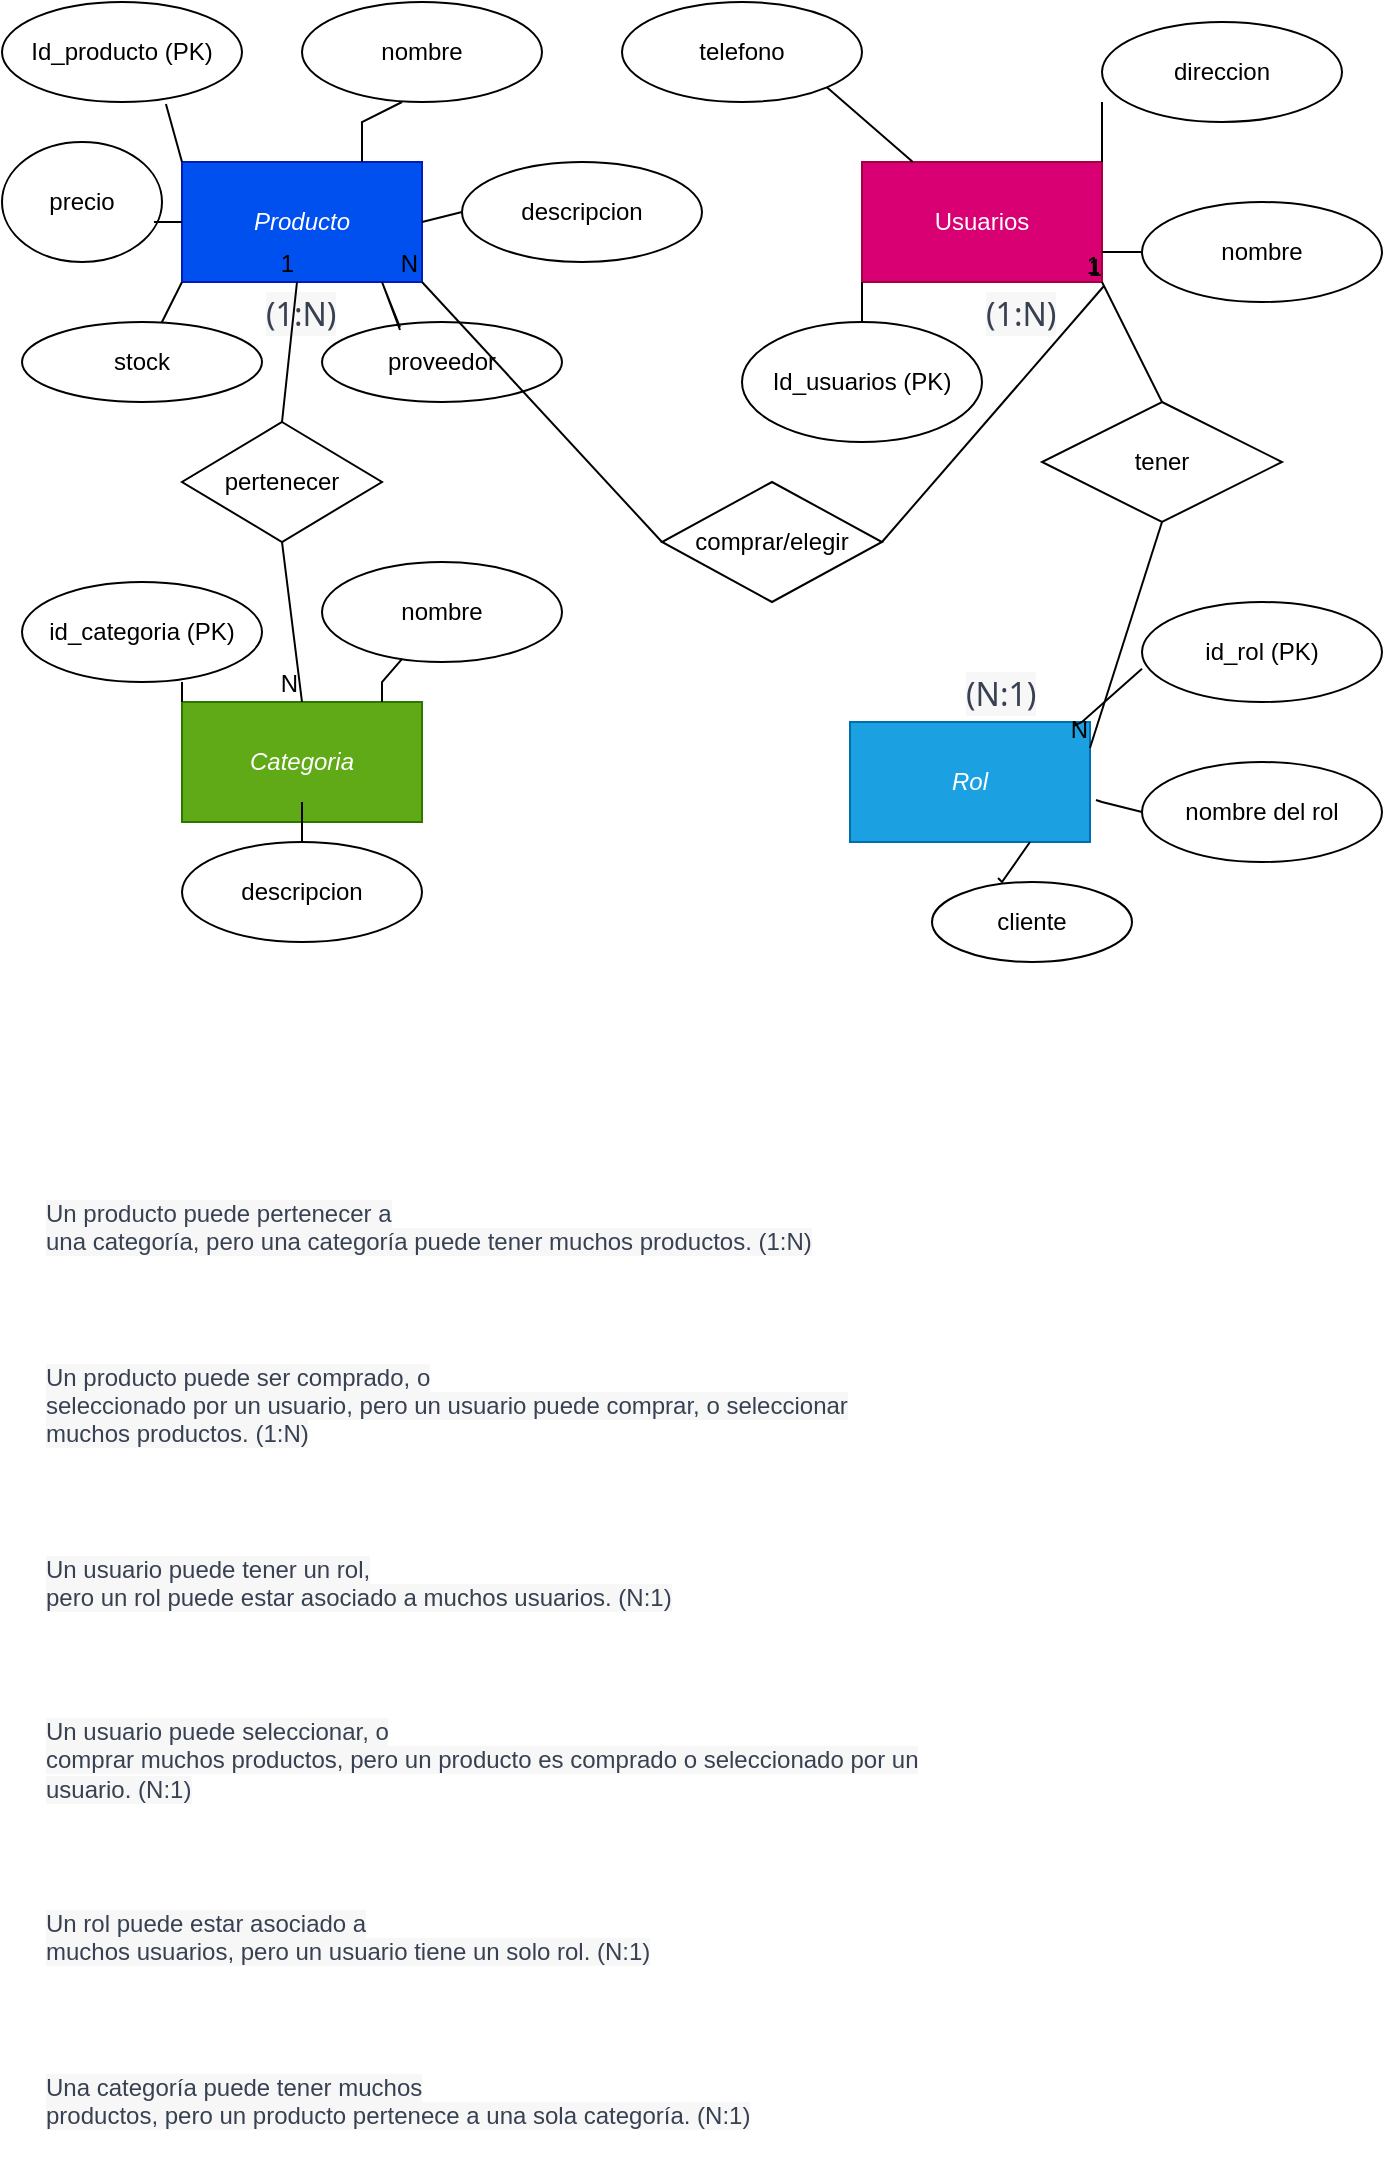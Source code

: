 <mxfile version="21.7.2" type="device">
  <diagram name="Página-1" id="M5GFfaLVcnrqiDl_ZwPC">
    <mxGraphModel dx="1659" dy="473" grid="1" gridSize="10" guides="1" tooltips="1" connect="1" arrows="1" fold="1" page="1" pageScale="1" pageWidth="827" pageHeight="1169" math="0" shadow="0">
      <root>
        <mxCell id="0" />
        <mxCell id="1" parent="0" />
        <object label="Producto" id="g55L8w_lkAx7v0pYMvu_-1">
          <mxCell style="rounded=0;whiteSpace=wrap;html=1;fontStyle=2;fillColor=#0050ef;strokeColor=#001DBC;fontColor=#ffffff;" vertex="1" parent="1">
            <mxGeometry x="80" y="80" width="120" height="60" as="geometry" />
          </mxCell>
        </object>
        <mxCell id="g55L8w_lkAx7v0pYMvu_-2" value="Usuarios" style="rounded=0;whiteSpace=wrap;html=1;fillColor=#d80073;strokeColor=#A50040;fontColor=#ffffff;" vertex="1" parent="1">
          <mxGeometry x="420" y="80" width="120" height="60" as="geometry" />
        </mxCell>
        <mxCell id="g55L8w_lkAx7v0pYMvu_-3" value="Categoria" style="rounded=0;whiteSpace=wrap;html=1;fontStyle=2;fillColor=#60a917;strokeColor=#2D7600;fontColor=#ffffff;" vertex="1" parent="1">
          <mxGeometry x="80" y="350" width="120" height="60" as="geometry" />
        </mxCell>
        <mxCell id="g55L8w_lkAx7v0pYMvu_-4" value="Rol" style="rounded=0;whiteSpace=wrap;html=1;fontStyle=2;fillColor=#1ba1e2;strokeColor=#006EAF;fontColor=#ffffff;" vertex="1" parent="1">
          <mxGeometry x="414" y="360" width="120" height="60" as="geometry" />
        </mxCell>
        <mxCell id="g55L8w_lkAx7v0pYMvu_-6" value="direccion" style="ellipse;whiteSpace=wrap;html=1;" vertex="1" parent="1">
          <mxGeometry x="540" y="10" width="120" height="50" as="geometry" />
        </mxCell>
        <mxCell id="g55L8w_lkAx7v0pYMvu_-7" value="nombre" style="ellipse;whiteSpace=wrap;html=1;" vertex="1" parent="1">
          <mxGeometry x="560" y="100" width="120" height="50" as="geometry" />
        </mxCell>
        <mxCell id="g55L8w_lkAx7v0pYMvu_-8" value="telefono" style="ellipse;whiteSpace=wrap;html=1;" vertex="1" parent="1">
          <mxGeometry x="300" width="120" height="50" as="geometry" />
        </mxCell>
        <mxCell id="g55L8w_lkAx7v0pYMvu_-9" value="Id_usuarios (PK)" style="ellipse;whiteSpace=wrap;html=1;" vertex="1" parent="1">
          <mxGeometry x="360" y="160" width="120" height="60" as="geometry" />
        </mxCell>
        <mxCell id="g55L8w_lkAx7v0pYMvu_-10" value="id_rol (PK)" style="ellipse;whiteSpace=wrap;html=1;" vertex="1" parent="1">
          <mxGeometry x="560" y="300" width="120" height="50" as="geometry" />
        </mxCell>
        <mxCell id="g55L8w_lkAx7v0pYMvu_-11" value="nombre del rol" style="ellipse;whiteSpace=wrap;html=1;" vertex="1" parent="1">
          <mxGeometry x="560" y="380" width="120" height="50" as="geometry" />
        </mxCell>
        <mxCell id="g55L8w_lkAx7v0pYMvu_-12" value="id_categoria (PK)" style="ellipse;whiteSpace=wrap;html=1;" vertex="1" parent="1">
          <mxGeometry y="290" width="120" height="50" as="geometry" />
        </mxCell>
        <mxCell id="g55L8w_lkAx7v0pYMvu_-13" value="nombre" style="ellipse;whiteSpace=wrap;html=1;" vertex="1" parent="1">
          <mxGeometry x="150" y="280" width="120" height="50" as="geometry" />
        </mxCell>
        <mxCell id="g55L8w_lkAx7v0pYMvu_-14" value="descripcion" style="ellipse;whiteSpace=wrap;html=1;" vertex="1" parent="1">
          <mxGeometry x="80" y="420" width="120" height="50" as="geometry" />
        </mxCell>
        <mxCell id="g55L8w_lkAx7v0pYMvu_-15" value="" style="endArrow=none;html=1;rounded=0;exitX=1;exitY=1;exitDx=0;exitDy=0;" edge="1" parent="1" source="g55L8w_lkAx7v0pYMvu_-8" target="g55L8w_lkAx7v0pYMvu_-2">
          <mxGeometry width="50" height="50" relative="1" as="geometry">
            <mxPoint x="390" y="270" as="sourcePoint" />
            <mxPoint x="440" y="220" as="targetPoint" />
            <Array as="points" />
          </mxGeometry>
        </mxCell>
        <mxCell id="g55L8w_lkAx7v0pYMvu_-17" value="" style="endArrow=none;html=1;rounded=0;entryX=0.5;entryY=0;entryDx=0;entryDy=0;" edge="1" parent="1" target="g55L8w_lkAx7v0pYMvu_-9">
          <mxGeometry width="50" height="50" relative="1" as="geometry">
            <mxPoint x="420" y="160" as="sourcePoint" />
            <mxPoint x="440" y="220" as="targetPoint" />
            <Array as="points">
              <mxPoint x="420" y="140" />
            </Array>
          </mxGeometry>
        </mxCell>
        <mxCell id="g55L8w_lkAx7v0pYMvu_-18" value="" style="endArrow=none;html=1;rounded=0;entryX=0;entryY=0.5;entryDx=0;entryDy=0;exitX=1;exitY=0.75;exitDx=0;exitDy=0;" edge="1" parent="1" source="g55L8w_lkAx7v0pYMvu_-2" target="g55L8w_lkAx7v0pYMvu_-7">
          <mxGeometry width="50" height="50" relative="1" as="geometry">
            <mxPoint x="390" y="270" as="sourcePoint" />
            <mxPoint x="440" y="220" as="targetPoint" />
            <Array as="points" />
          </mxGeometry>
        </mxCell>
        <mxCell id="g55L8w_lkAx7v0pYMvu_-19" value="" style="endArrow=none;html=1;rounded=0;exitX=1;exitY=0;exitDx=0;exitDy=0;" edge="1" parent="1" source="g55L8w_lkAx7v0pYMvu_-2">
          <mxGeometry width="50" height="50" relative="1" as="geometry">
            <mxPoint x="390" y="270" as="sourcePoint" />
            <mxPoint x="540" y="50" as="targetPoint" />
            <Array as="points">
              <mxPoint x="540" y="50" />
            </Array>
          </mxGeometry>
        </mxCell>
        <mxCell id="g55L8w_lkAx7v0pYMvu_-23" value="" style="endArrow=none;html=1;rounded=0;entryX=0.333;entryY=0.971;entryDx=0;entryDy=0;entryPerimeter=0;" edge="1" parent="1" target="g55L8w_lkAx7v0pYMvu_-13">
          <mxGeometry width="50" height="50" relative="1" as="geometry">
            <mxPoint x="180" y="340" as="sourcePoint" />
            <mxPoint x="440" y="220" as="targetPoint" />
            <Array as="points">
              <mxPoint x="180" y="350" />
              <mxPoint x="180" y="340" />
            </Array>
          </mxGeometry>
        </mxCell>
        <mxCell id="g55L8w_lkAx7v0pYMvu_-24" value="" style="endArrow=none;html=1;rounded=0;entryX=0;entryY=0;entryDx=0;entryDy=0;" edge="1" parent="1" target="g55L8w_lkAx7v0pYMvu_-3">
          <mxGeometry width="50" height="50" relative="1" as="geometry">
            <mxPoint x="80" y="340" as="sourcePoint" />
            <mxPoint x="440" y="220" as="targetPoint" />
            <Array as="points">
              <mxPoint x="80" y="340" />
            </Array>
          </mxGeometry>
        </mxCell>
        <mxCell id="g55L8w_lkAx7v0pYMvu_-25" value="" style="endArrow=none;html=1;rounded=0;exitX=0.5;exitY=0;exitDx=0;exitDy=0;entryX=0.5;entryY=1;entryDx=0;entryDy=0;" edge="1" parent="1" source="g55L8w_lkAx7v0pYMvu_-14" target="g55L8w_lkAx7v0pYMvu_-3">
          <mxGeometry width="50" height="50" relative="1" as="geometry">
            <mxPoint x="390" y="270" as="sourcePoint" />
            <mxPoint x="440" y="220" as="targetPoint" />
            <Array as="points">
              <mxPoint x="140" y="400" />
            </Array>
          </mxGeometry>
        </mxCell>
        <mxCell id="g55L8w_lkAx7v0pYMvu_-26" value="Id_producto (PK)" style="ellipse;whiteSpace=wrap;html=1;" vertex="1" parent="1">
          <mxGeometry x="-10" width="120" height="50" as="geometry" />
        </mxCell>
        <mxCell id="g55L8w_lkAx7v0pYMvu_-27" value="nombre" style="ellipse;whiteSpace=wrap;html=1;" vertex="1" parent="1">
          <mxGeometry x="140" width="120" height="50" as="geometry" />
        </mxCell>
        <mxCell id="g55L8w_lkAx7v0pYMvu_-28" value="stock" style="ellipse;whiteSpace=wrap;html=1;" vertex="1" parent="1">
          <mxGeometry y="160" width="120" height="40" as="geometry" />
        </mxCell>
        <mxCell id="g55L8w_lkAx7v0pYMvu_-29" value="proveedor" style="ellipse;whiteSpace=wrap;html=1;" vertex="1" parent="1">
          <mxGeometry x="150" y="160" width="120" height="40" as="geometry" />
        </mxCell>
        <mxCell id="g55L8w_lkAx7v0pYMvu_-30" value="descripcion" style="ellipse;whiteSpace=wrap;html=1;" vertex="1" parent="1">
          <mxGeometry x="220" y="80" width="120" height="50" as="geometry" />
        </mxCell>
        <mxCell id="g55L8w_lkAx7v0pYMvu_-31" value="precio" style="ellipse;whiteSpace=wrap;html=1;" vertex="1" parent="1">
          <mxGeometry x="-10" y="70" width="80" height="60" as="geometry" />
        </mxCell>
        <mxCell id="g55L8w_lkAx7v0pYMvu_-32" value="" style="endArrow=none;html=1;rounded=0;entryX=0.683;entryY=1.02;entryDx=0;entryDy=0;entryPerimeter=0;exitX=0;exitY=0;exitDx=0;exitDy=0;" edge="1" parent="1" source="g55L8w_lkAx7v0pYMvu_-1" target="g55L8w_lkAx7v0pYMvu_-26">
          <mxGeometry width="50" height="50" relative="1" as="geometry">
            <mxPoint x="390" y="270" as="sourcePoint" />
            <mxPoint x="440" y="220" as="targetPoint" />
            <Array as="points">
              <mxPoint x="80" y="80" />
            </Array>
          </mxGeometry>
        </mxCell>
        <mxCell id="g55L8w_lkAx7v0pYMvu_-33" value="" style="endArrow=none;html=1;rounded=0;exitX=0.95;exitY=0.667;exitDx=0;exitDy=0;exitPerimeter=0;entryX=0;entryY=0.5;entryDx=0;entryDy=0;" edge="1" parent="1" source="g55L8w_lkAx7v0pYMvu_-31" target="g55L8w_lkAx7v0pYMvu_-1">
          <mxGeometry width="50" height="50" relative="1" as="geometry">
            <mxPoint x="390" y="270" as="sourcePoint" />
            <mxPoint x="440" y="220" as="targetPoint" />
            <Array as="points">
              <mxPoint x="80" y="110" />
            </Array>
          </mxGeometry>
        </mxCell>
        <mxCell id="g55L8w_lkAx7v0pYMvu_-34" value="" style="endArrow=none;html=1;rounded=0;" edge="1" parent="1" source="g55L8w_lkAx7v0pYMvu_-28">
          <mxGeometry width="50" height="50" relative="1" as="geometry">
            <mxPoint x="390" y="270" as="sourcePoint" />
            <mxPoint x="80" y="140" as="targetPoint" />
            <Array as="points">
              <mxPoint x="80" y="140" />
            </Array>
          </mxGeometry>
        </mxCell>
        <mxCell id="g55L8w_lkAx7v0pYMvu_-35" value="" style="endArrow=none;html=1;rounded=0;exitX=0.325;exitY=0.067;exitDx=0;exitDy=0;exitPerimeter=0;" edge="1" parent="1" source="g55L8w_lkAx7v0pYMvu_-29">
          <mxGeometry width="50" height="50" relative="1" as="geometry">
            <mxPoint x="390" y="270" as="sourcePoint" />
            <mxPoint x="189" y="164" as="targetPoint" />
            <Array as="points">
              <mxPoint x="180" y="140" />
            </Array>
          </mxGeometry>
        </mxCell>
        <mxCell id="g55L8w_lkAx7v0pYMvu_-36" value="" style="endArrow=none;html=1;rounded=0;exitX=1;exitY=0.5;exitDx=0;exitDy=0;entryX=0;entryY=0.5;entryDx=0;entryDy=0;" edge="1" parent="1" source="g55L8w_lkAx7v0pYMvu_-1" target="g55L8w_lkAx7v0pYMvu_-30">
          <mxGeometry width="50" height="50" relative="1" as="geometry">
            <mxPoint x="390" y="270" as="sourcePoint" />
            <mxPoint x="440" y="220" as="targetPoint" />
            <Array as="points">
              <mxPoint x="200" y="110" />
            </Array>
          </mxGeometry>
        </mxCell>
        <mxCell id="g55L8w_lkAx7v0pYMvu_-37" value="" style="endArrow=none;html=1;rounded=0;entryX=0;entryY=0.667;entryDx=0;entryDy=0;entryPerimeter=0;exitX=0.933;exitY=0.033;exitDx=0;exitDy=0;exitPerimeter=0;" edge="1" parent="1" source="g55L8w_lkAx7v0pYMvu_-4" target="g55L8w_lkAx7v0pYMvu_-10">
          <mxGeometry width="50" height="50" relative="1" as="geometry">
            <mxPoint x="390" y="270" as="sourcePoint" />
            <mxPoint x="440" y="220" as="targetPoint" />
            <Array as="points">
              <mxPoint x="530" y="360" />
            </Array>
          </mxGeometry>
        </mxCell>
        <mxCell id="g55L8w_lkAx7v0pYMvu_-38" value="" style="endArrow=none;html=1;rounded=0;entryX=0;entryY=0.5;entryDx=0;entryDy=0;exitX=1.025;exitY=0.65;exitDx=0;exitDy=0;exitPerimeter=0;" edge="1" parent="1" source="g55L8w_lkAx7v0pYMvu_-4" target="g55L8w_lkAx7v0pYMvu_-11">
          <mxGeometry width="50" height="50" relative="1" as="geometry">
            <mxPoint x="390" y="270" as="sourcePoint" />
            <mxPoint x="440" y="220" as="targetPoint" />
            <Array as="points">
              <mxPoint x="540" y="400" />
            </Array>
          </mxGeometry>
        </mxCell>
        <mxCell id="g55L8w_lkAx7v0pYMvu_-45" value="&lt;span style=&quot;color: rgb(55, 65, 81); font-family: Söhne, ui-sans-serif, system-ui, -apple-system, &amp;quot;Segoe UI&amp;quot;, Roboto, Ubuntu, Cantarell, &amp;quot;Noto Sans&amp;quot;, sans-serif, &amp;quot;Helvetica Neue&amp;quot;, Arial, &amp;quot;Apple Color Emoji&amp;quot;, &amp;quot;Segoe UI Emoji&amp;quot;, &amp;quot;Segoe UI Symbol&amp;quot;, &amp;quot;Noto Color Emoji&amp;quot;; font-size: 16px; font-style: normal; font-variant-ligatures: normal; font-variant-caps: normal; font-weight: 400; letter-spacing: normal; orphans: 2; text-align: left; text-indent: 0px; text-transform: none; widows: 2; word-spacing: 0px; -webkit-text-stroke-width: 0px; background-color: rgb(247, 247, 248); text-decoration-thickness: initial; text-decoration-style: initial; text-decoration-color: initial; float: none; display: inline !important;&quot;&gt;(1:N)&lt;/span&gt;" style="text;whiteSpace=wrap;html=1;" vertex="1" parent="1">
          <mxGeometry x="120" y="140" width="70" height="40" as="geometry" />
        </mxCell>
        <mxCell id="g55L8w_lkAx7v0pYMvu_-46" value="&lt;span style=&quot;color: rgb(55, 65, 81); font-family: Söhne, ui-sans-serif, system-ui, -apple-system, &amp;quot;Segoe UI&amp;quot;, Roboto, Ubuntu, Cantarell, &amp;quot;Noto Sans&amp;quot;, sans-serif, &amp;quot;Helvetica Neue&amp;quot;, Arial, &amp;quot;Apple Color Emoji&amp;quot;, &amp;quot;Segoe UI Emoji&amp;quot;, &amp;quot;Segoe UI Symbol&amp;quot;, &amp;quot;Noto Color Emoji&amp;quot;; font-size: 16px; font-style: normal; font-variant-ligatures: normal; font-variant-caps: normal; font-weight: 400; letter-spacing: normal; orphans: 2; text-align: left; text-indent: 0px; text-transform: none; widows: 2; word-spacing: 0px; -webkit-text-stroke-width: 0px; background-color: rgb(247, 247, 248); text-decoration-thickness: initial; text-decoration-style: initial; text-decoration-color: initial; float: none; display: inline !important;&quot;&gt;(1:N)&lt;/span&gt;" style="text;whiteSpace=wrap;html=1;" vertex="1" parent="1">
          <mxGeometry x="480" y="140" width="70" height="40" as="geometry" />
        </mxCell>
        <mxCell id="g55L8w_lkAx7v0pYMvu_-47" value="&lt;span style=&quot;color: rgb(55, 65, 81); font-family: Söhne, ui-sans-serif, system-ui, -apple-system, &amp;quot;Segoe UI&amp;quot;, Roboto, Ubuntu, Cantarell, &amp;quot;Noto Sans&amp;quot;, sans-serif, &amp;quot;Helvetica Neue&amp;quot;, Arial, &amp;quot;Apple Color Emoji&amp;quot;, &amp;quot;Segoe UI Emoji&amp;quot;, &amp;quot;Segoe UI Symbol&amp;quot;, &amp;quot;Noto Color Emoji&amp;quot;; font-size: 16px; font-style: normal; font-variant-ligatures: normal; font-variant-caps: normal; font-weight: 400; letter-spacing: normal; orphans: 2; text-align: left; text-indent: 0px; text-transform: none; widows: 2; word-spacing: 0px; -webkit-text-stroke-width: 0px; background-color: rgb(247, 247, 248); text-decoration-thickness: initial; text-decoration-style: initial; text-decoration-color: initial; float: none; display: inline !important;&quot;&gt;(N:1)&lt;/span&gt;" style="text;whiteSpace=wrap;html=1;" vertex="1" parent="1">
          <mxGeometry x="470" y="330" width="70" height="40" as="geometry" />
        </mxCell>
        <mxCell id="g55L8w_lkAx7v0pYMvu_-48" value="pertenecer" style="shape=rhombus;perimeter=rhombusPerimeter;whiteSpace=wrap;html=1;align=center;" vertex="1" parent="1">
          <mxGeometry x="80" y="210" width="100" height="60" as="geometry" />
        </mxCell>
        <mxCell id="g55L8w_lkAx7v0pYMvu_-49" value="" style="endArrow=none;html=1;rounded=0;entryX=0.25;entryY=0;entryDx=0;entryDy=0;exitX=0.5;exitY=0;exitDx=0;exitDy=0;" edge="1" parent="1" source="g55L8w_lkAx7v0pYMvu_-48" target="g55L8w_lkAx7v0pYMvu_-45">
          <mxGeometry relative="1" as="geometry">
            <mxPoint x="330" y="250" as="sourcePoint" />
            <mxPoint x="490" y="250" as="targetPoint" />
          </mxGeometry>
        </mxCell>
        <mxCell id="g55L8w_lkAx7v0pYMvu_-50" value="1" style="resizable=0;html=1;whiteSpace=wrap;align=right;verticalAlign=bottom;" connectable="0" vertex="1" parent="g55L8w_lkAx7v0pYMvu_-49">
          <mxGeometry x="1" relative="1" as="geometry" />
        </mxCell>
        <mxCell id="g55L8w_lkAx7v0pYMvu_-51" value="" style="endArrow=none;html=1;rounded=0;entryX=0.5;entryY=0;entryDx=0;entryDy=0;exitX=0.5;exitY=1;exitDx=0;exitDy=0;" edge="1" parent="1" source="g55L8w_lkAx7v0pYMvu_-48" target="g55L8w_lkAx7v0pYMvu_-3">
          <mxGeometry relative="1" as="geometry">
            <mxPoint x="330" y="250" as="sourcePoint" />
            <mxPoint x="490" y="250" as="targetPoint" />
          </mxGeometry>
        </mxCell>
        <mxCell id="g55L8w_lkAx7v0pYMvu_-52" value="N" style="resizable=0;html=1;whiteSpace=wrap;align=right;verticalAlign=bottom;" connectable="0" vertex="1" parent="g55L8w_lkAx7v0pYMvu_-51">
          <mxGeometry x="1" relative="1" as="geometry" />
        </mxCell>
        <mxCell id="g55L8w_lkAx7v0pYMvu_-53" value="comprar/elegir" style="shape=rhombus;perimeter=rhombusPerimeter;whiteSpace=wrap;html=1;align=center;" vertex="1" parent="1">
          <mxGeometry x="320" y="240" width="110" height="60" as="geometry" />
        </mxCell>
        <mxCell id="g55L8w_lkAx7v0pYMvu_-56" value="" style="endArrow=none;html=1;rounded=0;entryX=1;entryY=1;entryDx=0;entryDy=0;exitX=0;exitY=0.5;exitDx=0;exitDy=0;" edge="1" parent="1" source="g55L8w_lkAx7v0pYMvu_-53" target="g55L8w_lkAx7v0pYMvu_-1">
          <mxGeometry relative="1" as="geometry">
            <mxPoint x="330" y="250" as="sourcePoint" />
            <mxPoint x="490" y="250" as="targetPoint" />
          </mxGeometry>
        </mxCell>
        <mxCell id="g55L8w_lkAx7v0pYMvu_-57" value="N" style="resizable=0;html=1;whiteSpace=wrap;align=right;verticalAlign=bottom;" connectable="0" vertex="1" parent="g55L8w_lkAx7v0pYMvu_-56">
          <mxGeometry x="1" relative="1" as="geometry" />
        </mxCell>
        <mxCell id="g55L8w_lkAx7v0pYMvu_-60" value="" style="endArrow=none;html=1;rounded=0;entryX=0.871;entryY=0.05;entryDx=0;entryDy=0;entryPerimeter=0;exitX=1;exitY=0.5;exitDx=0;exitDy=0;" edge="1" parent="1" source="g55L8w_lkAx7v0pYMvu_-53" target="g55L8w_lkAx7v0pYMvu_-46">
          <mxGeometry relative="1" as="geometry">
            <mxPoint x="330" y="250" as="sourcePoint" />
            <mxPoint x="490" y="250" as="targetPoint" />
          </mxGeometry>
        </mxCell>
        <mxCell id="g55L8w_lkAx7v0pYMvu_-61" value="1" style="resizable=0;html=1;whiteSpace=wrap;align=right;verticalAlign=bottom;" connectable="0" vertex="1" parent="g55L8w_lkAx7v0pYMvu_-60">
          <mxGeometry x="1" relative="1" as="geometry" />
        </mxCell>
        <mxCell id="g55L8w_lkAx7v0pYMvu_-62" value="tener" style="shape=rhombus;perimeter=rhombusPerimeter;whiteSpace=wrap;html=1;align=center;" vertex="1" parent="1">
          <mxGeometry x="510" y="200" width="120" height="60" as="geometry" />
        </mxCell>
        <mxCell id="g55L8w_lkAx7v0pYMvu_-63" value="" style="endArrow=none;html=1;rounded=0;exitX=0.5;exitY=0;exitDx=0;exitDy=0;" edge="1" parent="1" source="g55L8w_lkAx7v0pYMvu_-62">
          <mxGeometry relative="1" as="geometry">
            <mxPoint x="330" y="250" as="sourcePoint" />
            <mxPoint x="540" y="140" as="targetPoint" />
          </mxGeometry>
        </mxCell>
        <mxCell id="g55L8w_lkAx7v0pYMvu_-64" value="1" style="resizable=0;html=1;whiteSpace=wrap;align=right;verticalAlign=bottom;" connectable="0" vertex="1" parent="g55L8w_lkAx7v0pYMvu_-63">
          <mxGeometry x="1" relative="1" as="geometry" />
        </mxCell>
        <mxCell id="g55L8w_lkAx7v0pYMvu_-65" value="" style="endArrow=none;html=1;rounded=0;exitX=0.5;exitY=1;exitDx=0;exitDy=0;entryX=0.914;entryY=1.075;entryDx=0;entryDy=0;entryPerimeter=0;" edge="1" parent="1" source="g55L8w_lkAx7v0pYMvu_-62" target="g55L8w_lkAx7v0pYMvu_-47">
          <mxGeometry relative="1" as="geometry">
            <mxPoint x="330" y="250" as="sourcePoint" />
            <mxPoint x="490" y="250" as="targetPoint" />
          </mxGeometry>
        </mxCell>
        <mxCell id="g55L8w_lkAx7v0pYMvu_-66" value="N" style="resizable=0;html=1;whiteSpace=wrap;align=right;verticalAlign=bottom;" connectable="0" vertex="1" parent="g55L8w_lkAx7v0pYMvu_-65">
          <mxGeometry x="1" relative="1" as="geometry" />
        </mxCell>
        <mxCell id="g55L8w_lkAx7v0pYMvu_-67" value="&lt;p class=&quot;MsoNormal&quot;&gt;&lt;span style=&quot;mso-bidi-font-family:Calibri;mso-bidi-theme-font:&#xa;minor-latin;color:#374151;background:#F7F7F8&quot;&gt;Un producto puede pertenecer a&#xa;una categoría, pero una categoría puede tener muchos productos. (1:N)&lt;/span&gt;&lt;/p&gt;&#xa;&#xa;&lt;p class=&quot;MsoNormal&quot;&gt;&lt;span style=&quot;mso-bidi-font-family:Calibri;mso-bidi-theme-font:&#xa;minor-latin;color:#374151;background:#F7F7F8&quot;&gt;Un producto puede ser comprado, o&#xa;seleccionado por un usuario, pero un usuario puede comprar, o seleccionar&#xa;muchos productos. (1:N)&lt;/span&gt;&lt;/p&gt;&#xa;&#xa;&lt;p class=&quot;MsoNormal&quot;&gt;&lt;span style=&quot;mso-bidi-font-family:Calibri;mso-bidi-theme-font:&#xa;minor-latin;color:#374151;background:#F7F7F8&quot;&gt;Un usuario puede tener un rol,&#xa;pero un rol puede estar asociado a muchos usuarios. (N:1)&lt;/span&gt;&lt;/p&gt;&#xa;&#xa;&lt;p class=&quot;MsoNormal&quot;&gt;&lt;span style=&quot;mso-bidi-font-family:Calibri;mso-bidi-theme-font:&#xa;minor-latin;color:#374151;background:#F7F7F8&quot;&gt;Un usuario puede seleccionar, o&#xa;comprar muchos productos, pero un producto es comprado o seleccionado por un&#xa;usuario. (N:1)&lt;/span&gt;&lt;/p&gt;&#xa;&#xa;&lt;p class=&quot;MsoNormal&quot;&gt;&lt;span style=&quot;mso-bidi-font-family:Calibri;mso-bidi-theme-font:&#xa;minor-latin;color:#374151;background:#F7F7F8&quot;&gt;Un rol puede estar asociado a&#xa;muchos usuarios, pero un usuario tiene un solo rol. (N:1)&lt;/span&gt;&lt;/p&gt;&#xa;&#xa;&lt;p class=&quot;MsoNormal&quot;&gt;&lt;span style=&quot;mso-bidi-font-family:Calibri;mso-bidi-theme-font:&#xa;minor-latin;color:#374151;background:#F7F7F8&quot;&gt;Una categoría puede tener muchos&#xa;productos, pero un producto pertenece a una sola categoría. (N:1)&lt;/span&gt;&lt;span style=&quot;mso-bidi-font-family:Calibri;mso-bidi-theme-font:minor-latin&quot;&gt;&lt;/span&gt;&lt;/p&gt;" style="text;whiteSpace=wrap;html=1;" vertex="1" parent="1">
          <mxGeometry x="10" y="580" width="470" height="510" as="geometry" />
        </mxCell>
        <mxCell id="g55L8w_lkAx7v0pYMvu_-68" value="cliente" style="ellipse;whiteSpace=wrap;html=1;align=center;" vertex="1" parent="1">
          <mxGeometry x="455" y="440" width="100" height="40" as="geometry" />
        </mxCell>
        <mxCell id="g55L8w_lkAx7v0pYMvu_-69" value="" style="endArrow=none;html=1;rounded=0;entryX=0.417;entryY=1;entryDx=0;entryDy=0;entryPerimeter=0;exitX=0.75;exitY=0;exitDx=0;exitDy=0;" edge="1" parent="1" source="g55L8w_lkAx7v0pYMvu_-1" target="g55L8w_lkAx7v0pYMvu_-27">
          <mxGeometry width="50" height="50" relative="1" as="geometry">
            <mxPoint x="390" y="270" as="sourcePoint" />
            <mxPoint x="440" y="220" as="targetPoint" />
            <Array as="points">
              <mxPoint x="170" y="60" />
            </Array>
          </mxGeometry>
        </mxCell>
        <mxCell id="g55L8w_lkAx7v0pYMvu_-72" value="" style="endArrow=none;html=1;rounded=0;entryX=0.75;entryY=1;entryDx=0;entryDy=0;exitX=0.33;exitY=-0.05;exitDx=0;exitDy=0;exitPerimeter=0;" edge="1" parent="1" source="g55L8w_lkAx7v0pYMvu_-68" target="g55L8w_lkAx7v0pYMvu_-4">
          <mxGeometry width="50" height="50" relative="1" as="geometry">
            <mxPoint x="390" y="270" as="sourcePoint" />
            <mxPoint x="440" y="220" as="targetPoint" />
            <Array as="points">
              <mxPoint x="490" y="440" />
            </Array>
          </mxGeometry>
        </mxCell>
      </root>
    </mxGraphModel>
  </diagram>
</mxfile>
